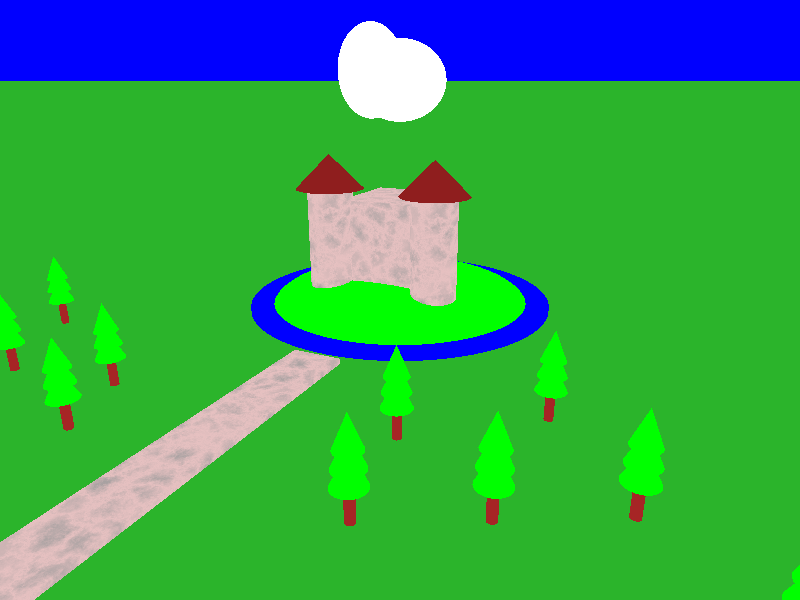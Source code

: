#version  3.7;
global_settings { assumed_gamma 2.2 }

#include "shapes.inc"
#include "colors.inc"
#include "textures.inc"
#include "rand.inc"
#include "stones2.inc"


// Main light source
light_source { <-50.0, 100, -80.0> colour White }

// Dim side light to fill shadows
light_source { <250.0, 25.0, -100.0> colour DimGray }


#declare CamScene = camera { // Wide Angle
   location <6.0, 5.0, -13.0>
   angle 65 
   right     x*image_width/image_height
   look_at <0, 0, 0>
}
#declare CamFrontGate = camera { // Gate View
   location <2.0, 2.0, -4.0>
   angle 65 
   right     x*image_width/image_height
   look_at <0, 0.5, 0>
}
#declare CamBridge = camera { // Gate View
   location <2.0, 2.0, -4.0>
   angle 65 
   right     x*image_width/image_height
   look_at <0, 0.5, -3.5>
}
camera { CamScene }

background { color Blue }

plane {
   y, 0 // perpendicular to axis, offset
   texture {
      pigment { 
         color <0.184314, 0.7, 0.184314>
      }
   }
}

#declare Turret = union {
   cylinder {
      <0, 0, 0>, <0, 2.25, 0>, 0.5 // center of one end, center of other end, radius
      texture { T_Stone32 }
   }
   cone {
      <0, 2.25, 0>, 0.75 // <x, y, z>, center & radius of one end
      <0, 3, 0>, 0 // <x, y, z>, center & radius of the other end
      texture {
         pigment { 
            color Firebrick
         }
      }
   }
}

#declare JCastle = union {
   box {
      <-1, 0, -1>, <1, 2, 1> // <x, y, z> near lower left corner, <x, y, z> far upper right corner
      texture { T_Stone32 }
   }

   object {
      Turret
      translate <1.25, 0, -1> // <x, y, z>
   }

   object {
      Turret
      translate <-1.25, 0, -1> // <x, y, z>
   }

   /*sphere {
      <-1, 5, 1>, 1 // <x, y, z>, radius
      texture {
         pigment { color Yellow }
      }
   }*/
}
object {
   JCastle
   translate <0, 0.5, 0>
}

#declare Hill = union {
   sphere { // Hill
      <0,0,0>, 3
      texture {
         pigment { color Green }
      }
      scale <1.0, 0.25, 1.0> // <x, y, z>
   }

   cylinder { // Moat
      <0, -0.5, 0>, <0, 0.1, 0>, 3.5 // center of one end, center of other end, radius
      texture {
         pigment { color Blue }
      }   
   }
}
object { Hill }

#declare Tree = union {
   cylinder {
      <0, 0, 0>, <0, 0.5, 0>, 0.075 // center of one end, center of other end, radius
      texture {
         pigment { color Brown }
      }
   }
   cone {
      <0, 0.5, 0>, 0.25 // <x, y, z>, center & radius of one end
      <0, 1, 0>, 0 // <x, y, z>, center & radius of the other end
      texture {
         pigment { color Green }
      }
   }
   cone {
      <0, 0.75, 0>, 0.23 // <x, y, z>, center & radius of one end
      <0, 1.25, 0>, 0 // <x, y, z>, center & radius of the other end
      texture {
         pigment { color Green }
      }
   }
   cone {
      <0, 1, 0>, 0.2 // <x, y, z>, center & radius of one end
      <0, 1.5, 0>, 0 // <x, y, z>, center & radius of the other end
      texture {
         pigment { color Green }
      }
   }
}

#declare Forest1Seed = seed(519);
#declare Forest1UpperX = -2;
#declare Forest1LowerX = -10;
#declare Forest1UpperZ = -4;
#declare Forest1LowerZ = -10;
#declare n = 0;
#while (n < 10)
   object {
      Tree
      translate VRand_In_Box(<Forest1UpperX,0,Forest1UpperZ>, <Forest1LowerX,0,Forest1LowerZ>, Forest1Seed)
   }
   #declare n = n + 1;
#end

#declare Forest2Seed = seed(77);
#declare Forest2UpperX = 2;
#declare Forest2LowerX = 10;
#declare Forest2UpperZ = -4;
#declare Forest2LowerZ = -10;
#declare n = 0;
#while (n < 10)
   object {
      Tree
      translate VRand_In_Box(<Forest2UpperX,0,Forest2UpperZ>, <Forest2LowerX,0,Forest2LowerZ>, Forest2Seed)
   }
   #declare n = n + 1;
#end

box { // Path
   <-0.5, 0, -3.75>, <0.5, 0.1, -20> // <x, y, z> near lower left corner, <x, y, z> far upper right corner
   texture { T_Stone32 }
}

// Clouds
#declare Cloud = merge {
   sphere {
      <0, 0, 0>, 1 // <x, y, z>, radius
      texture {
         pigment { 
            color rgbf <1,1,1,0.35>
         }
      }
      scale <1,0.85,1>
   }
   sphere {
      <0, 0, 0>, 1 // <x, y, z>, radius
      texture {
         pigment { 
            color rgbf <1,1,1,0.35>
         }
      }
      scale <0.75,1,0.65>
      translate <-0.7, 0.2, 0> // <x, y, z>
   }
}
object {
   Cloud
   translate <0, 5, 0> // <x, y, z>
}